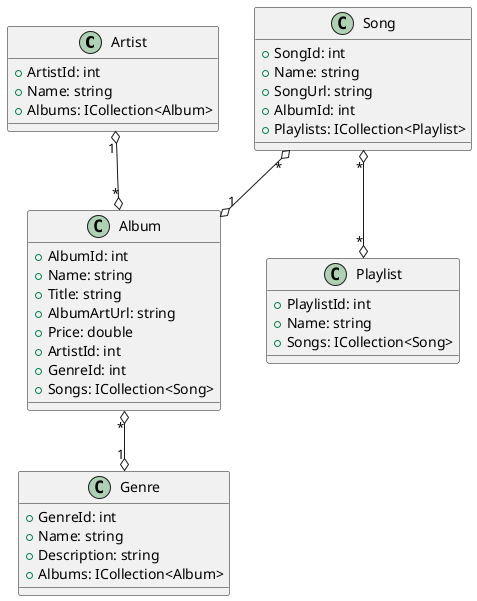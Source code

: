 @startuml class diagram

class Artist {
    + ArtistId: int
    + Name: string
    + Albums: ICollection<Album>
    ' + Playlists: ICollection<Playlist>
}
class Album {
    + AlbumId: int
    + Name: string
    + Title: string
    + AlbumArtUrl: string
    + Price: double
    + ArtistId: int
    + GenreId: int
    + Songs: ICollection<Song>
}
class Genre {
    + GenreId: int
    + Name: string
    + Description: string
    + Albums: ICollection<Album>
}
class Song {
    + SongId: int
    + Name: string
    + SongUrl: string
    + AlbumId: int
    + Playlists: ICollection<Playlist>
    ' + ArtistId: int
}
class Playlist {
    + PlaylistId: int
    + Name: string
    + Songs: ICollection<Song>
}

' Song "*" o--o "1" Artist
Artist "1" o--o "*" Album
Album "*" o--o "1" Genre
Song "*" o--o "1" Album
Song "*" o--o "*" Playlist

@enduml